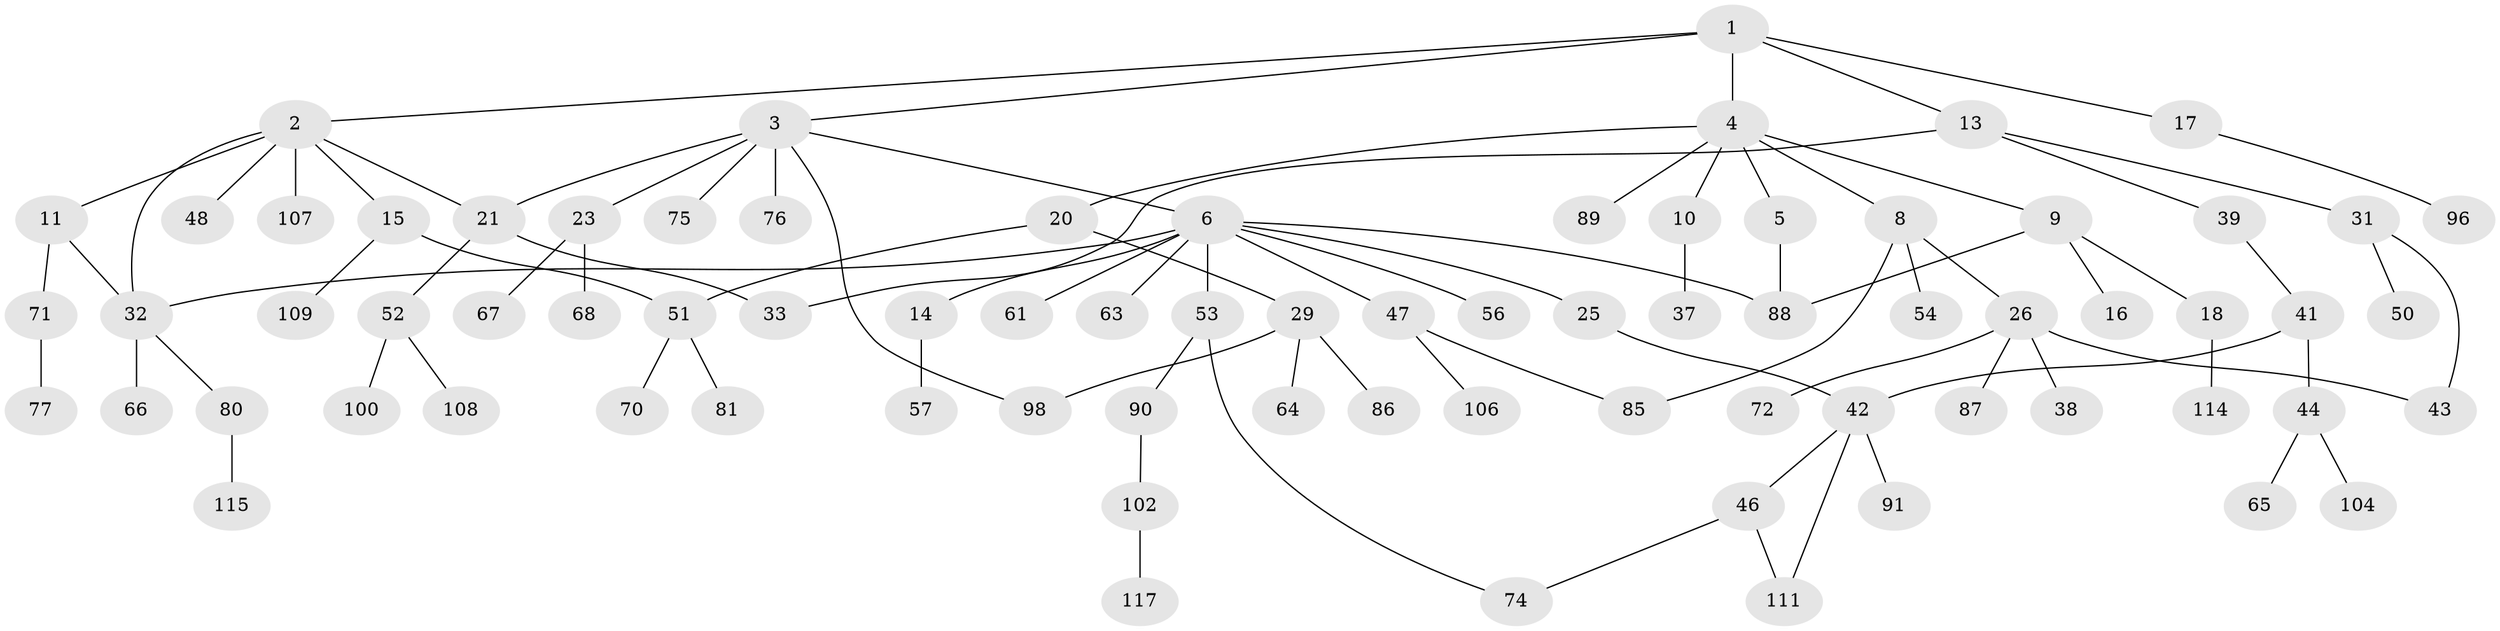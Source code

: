 // original degree distribution, {5: 0.017094017094017096, 8: 0.017094017094017096, 7: 0.008547008547008548, 3: 0.18803418803418803, 6: 0.017094017094017096, 4: 0.08547008547008547, 2: 0.24786324786324787, 1: 0.4188034188034188}
// Generated by graph-tools (version 1.1) at 2025/41/03/06/25 10:41:26]
// undirected, 78 vertices, 90 edges
graph export_dot {
graph [start="1"]
  node [color=gray90,style=filled];
  1 [super="+12"];
  2 [super="+40"];
  3 [super="+19"];
  4 [super="+7"];
  5 [super="+22"];
  6 [super="+24"];
  8;
  9;
  10 [super="+84"];
  11 [super="+28"];
  13 [super="+27"];
  14 [super="+30"];
  15 [super="+55"];
  16 [super="+34"];
  17 [super="+35"];
  18 [super="+79"];
  20 [super="+69"];
  21 [super="+78"];
  23 [super="+62"];
  25;
  26 [super="+94"];
  29 [super="+36"];
  31;
  32 [super="+60"];
  33 [super="+112"];
  37;
  38;
  39 [super="+110"];
  41 [super="+105"];
  42 [super="+45"];
  43;
  44 [super="+49"];
  46 [super="+83"];
  47 [super="+92"];
  48 [super="+101"];
  50 [super="+113"];
  51 [super="+116"];
  52 [super="+59"];
  53 [super="+58"];
  54;
  56;
  57;
  61;
  63;
  64;
  65;
  66;
  67 [super="+95"];
  68;
  70;
  71 [super="+73"];
  72;
  74 [super="+82"];
  75;
  76;
  77;
  80 [super="+93"];
  81;
  85 [super="+99"];
  86;
  87;
  88 [super="+97"];
  89;
  90;
  91;
  96 [super="+103"];
  98;
  100;
  102;
  104;
  106;
  107;
  108;
  109;
  111;
  114;
  115;
  117;
  1 -- 2;
  1 -- 3;
  1 -- 4;
  1 -- 13;
  1 -- 17;
  2 -- 11;
  2 -- 15;
  2 -- 48;
  2 -- 107;
  2 -- 32;
  2 -- 21;
  3 -- 6;
  3 -- 21;
  3 -- 75;
  3 -- 76;
  3 -- 98;
  3 -- 23;
  4 -- 5;
  4 -- 89;
  4 -- 20;
  4 -- 8;
  4 -- 9;
  4 -- 10;
  5 -- 88;
  6 -- 14;
  6 -- 47;
  6 -- 53;
  6 -- 56;
  6 -- 61;
  6 -- 25;
  6 -- 63;
  6 -- 88;
  6 -- 32;
  8 -- 26;
  8 -- 54;
  8 -- 85;
  9 -- 16;
  9 -- 18;
  9 -- 88;
  10 -- 37;
  11 -- 32;
  11 -- 71;
  13 -- 31;
  13 -- 39;
  13 -- 33;
  14 -- 57;
  15 -- 51;
  15 -- 109;
  17 -- 96;
  18 -- 114;
  20 -- 29;
  20 -- 51;
  21 -- 33;
  21 -- 52;
  23 -- 67;
  23 -- 68;
  25 -- 42;
  26 -- 38;
  26 -- 43;
  26 -- 72;
  26 -- 87;
  29 -- 64;
  29 -- 86;
  29 -- 98;
  31 -- 50;
  31 -- 43;
  32 -- 66;
  32 -- 80;
  39 -- 41;
  41 -- 44;
  41 -- 42;
  42 -- 91;
  42 -- 46;
  42 -- 111;
  44 -- 104;
  44 -- 65;
  46 -- 111;
  46 -- 74;
  47 -- 106;
  47 -- 85;
  51 -- 70;
  51 -- 81;
  52 -- 100;
  52 -- 108;
  53 -- 90;
  53 -- 74;
  71 -- 77;
  80 -- 115;
  90 -- 102;
  102 -- 117;
}
